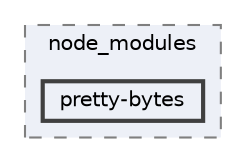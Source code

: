 digraph "pkiclassroomrescheduler/src/main/frontend/node_modules/pretty-bytes"
{
 // LATEX_PDF_SIZE
  bgcolor="transparent";
  edge [fontname=Helvetica,fontsize=10,labelfontname=Helvetica,labelfontsize=10];
  node [fontname=Helvetica,fontsize=10,shape=box,height=0.2,width=0.4];
  compound=true
  subgraph clusterdir_72953eda66ccb3a2722c28e1c3e6c23b {
    graph [ bgcolor="#edf0f7", pencolor="grey50", label="node_modules", fontname=Helvetica,fontsize=10 style="filled,dashed", URL="dir_72953eda66ccb3a2722c28e1c3e6c23b.html",tooltip=""]
  dir_3eec12a9e86401706c2406750aea0bc4 [label="pretty-bytes", fillcolor="#edf0f7", color="grey25", style="filled,bold", URL="dir_3eec12a9e86401706c2406750aea0bc4.html",tooltip=""];
  }
}
